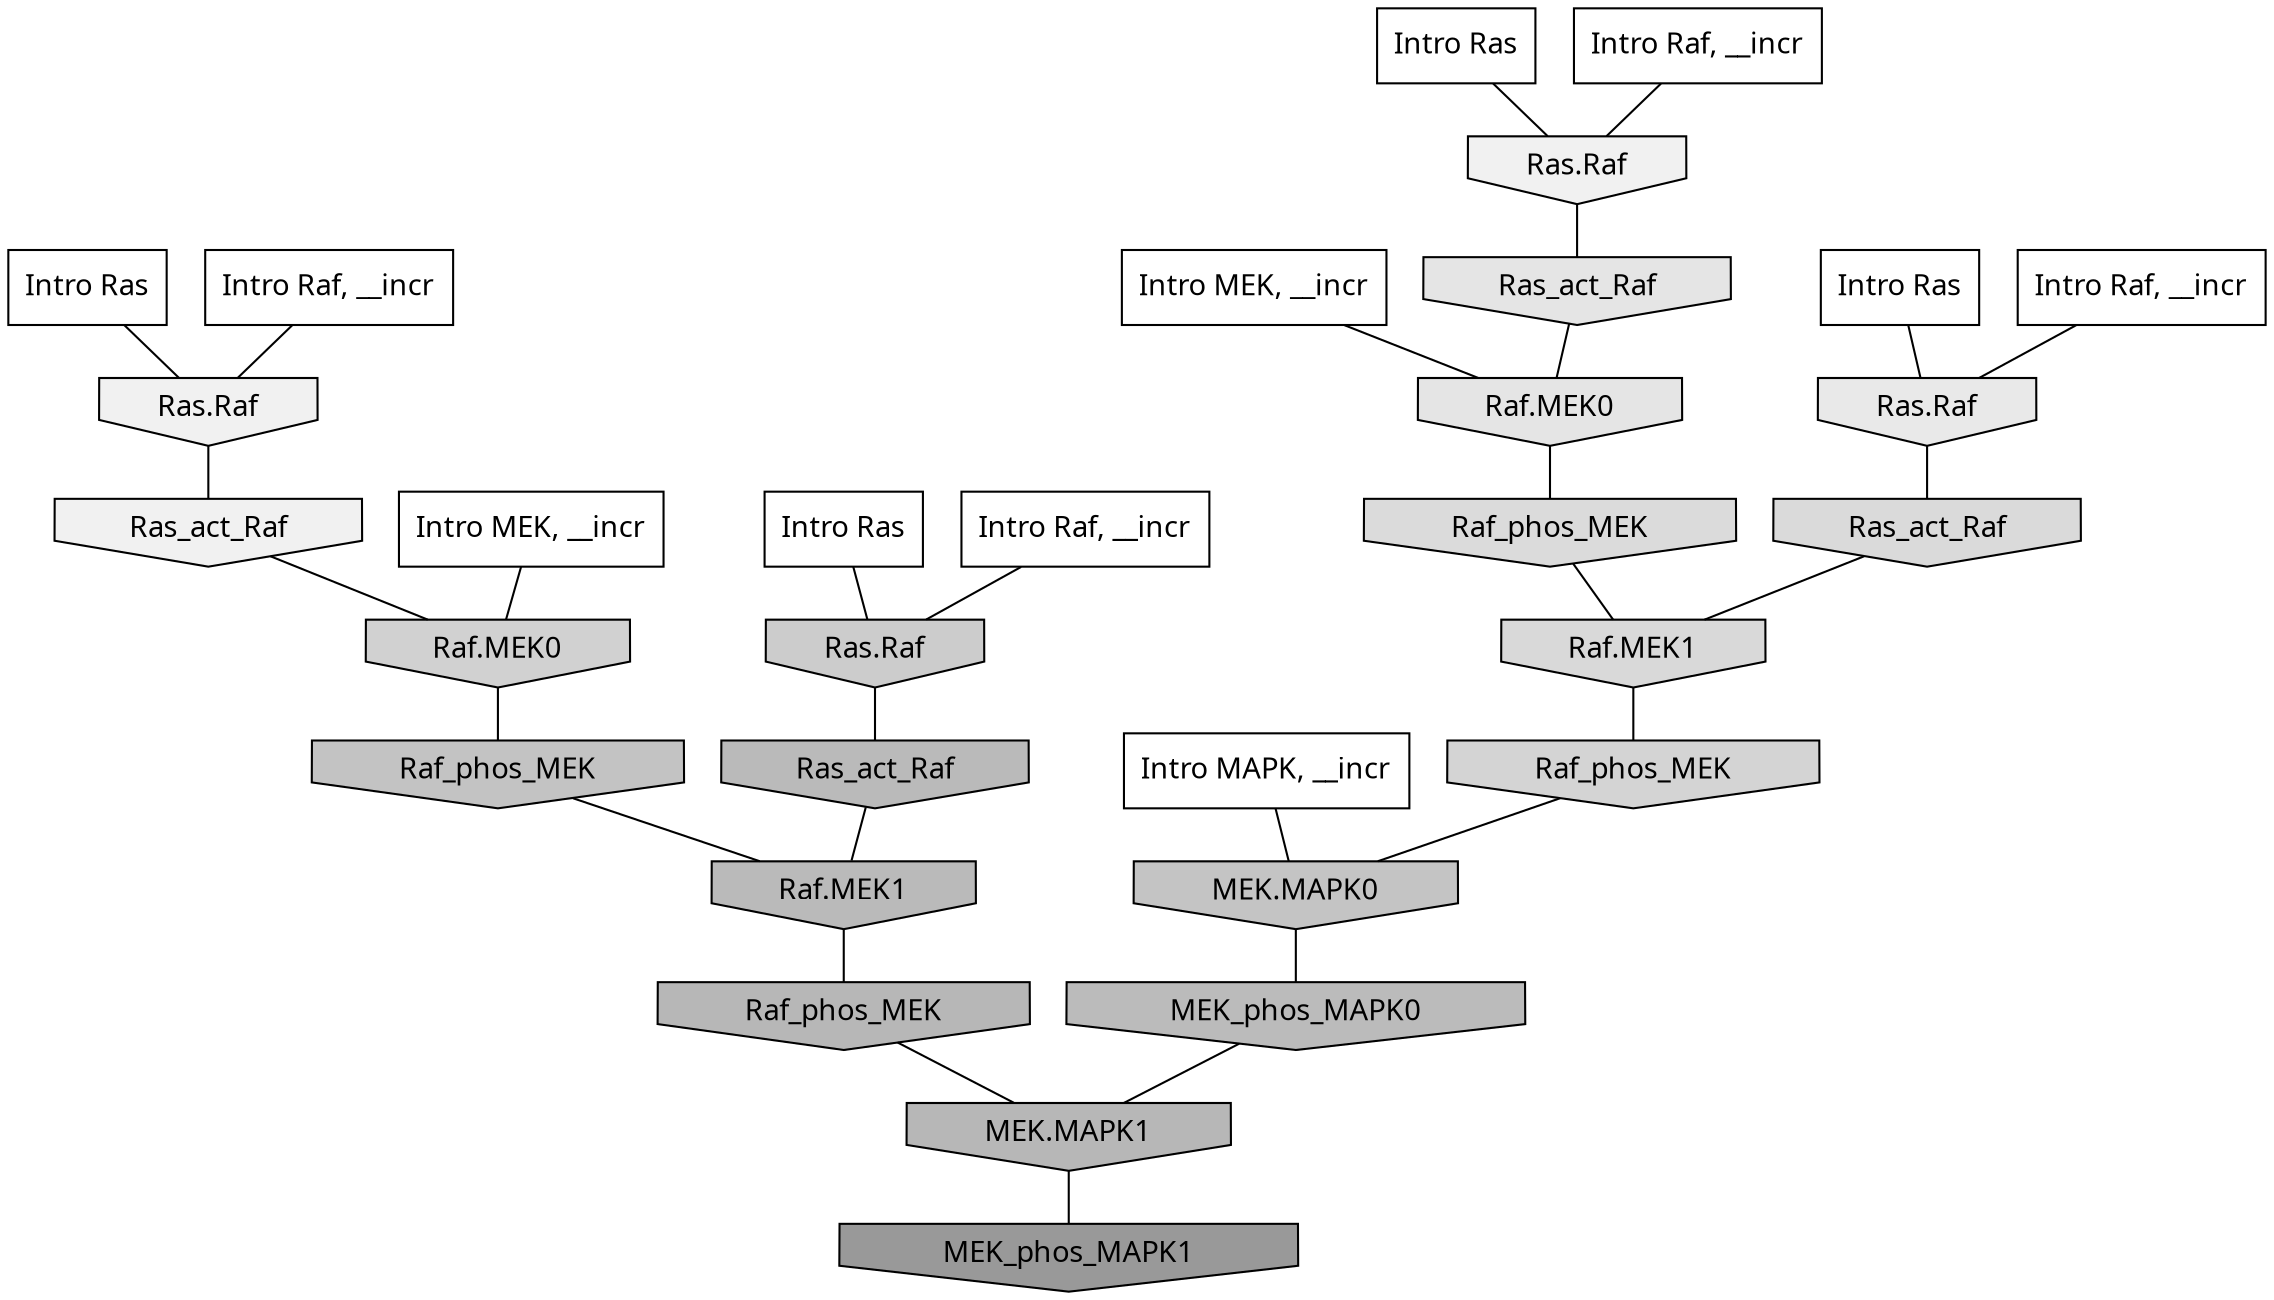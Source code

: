 digraph G{
  rankdir="TB";
  ranksep=0.30;
  node [fontname="CMU Serif"];
  edge [fontname="CMU Serif"];
  
  3 [label="Intro Ras", shape=rectangle, style=filled, fillcolor="0.000 0.000 1.000"]
  
  15 [label="Intro Ras", shape=rectangle, style=filled, fillcolor="0.000 0.000 1.000"]
  
  64 [label="Intro Ras", shape=rectangle, style=filled, fillcolor="0.000 0.000 1.000"]
  
  71 [label="Intro Ras", shape=rectangle, style=filled, fillcolor="0.000 0.000 1.000"]
  
  407 [label="Intro Raf, __incr", shape=rectangle, style=filled, fillcolor="0.000 0.000 1.000"]
  
  722 [label="Intro Raf, __incr", shape=rectangle, style=filled, fillcolor="0.000 0.000 1.000"]
  
  735 [label="Intro Raf, __incr", shape=rectangle, style=filled, fillcolor="0.000 0.000 1.000"]
  
  1070 [label="Intro Raf, __incr", shape=rectangle, style=filled, fillcolor="0.000 0.000 1.000"]
  
  1282 [label="Intro MEK, __incr", shape=rectangle, style=filled, fillcolor="0.000 0.000 1.000"]
  
  1433 [label="Intro MEK, __incr", shape=rectangle, style=filled, fillcolor="0.000 0.000 1.000"]
  
  2635 [label="Intro MAPK, __incr", shape=rectangle, style=filled, fillcolor="0.000 0.000 1.000"]
  
  3908 [label="Ras.Raf", shape=invhouse, style=filled, fillcolor="0.000 0.000 0.945"]
  
  3946 [label="Ras.Raf", shape=invhouse, style=filled, fillcolor="0.000 0.000 0.943"]
  
  3976 [label="Ras_act_Raf", shape=invhouse, style=filled, fillcolor="0.000 0.000 0.942"]
  
  4538 [label="Ras.Raf", shape=invhouse, style=filled, fillcolor="0.000 0.000 0.912"]
  
  4836 [label="Ras_act_Raf", shape=invhouse, style=filled, fillcolor="0.000 0.000 0.898"]
  
  4839 [label="Raf.MEK0", shape=invhouse, style=filled, fillcolor="0.000 0.000 0.898"]
  
  5690 [label="Raf_phos_MEK", shape=invhouse, style=filled, fillcolor="0.000 0.000 0.857"]
  
  5773 [label="Ras_act_Raf", shape=invhouse, style=filled, fillcolor="0.000 0.000 0.854"]
  
  5935 [label="Raf.MEK1", shape=invhouse, style=filled, fillcolor="0.000 0.000 0.848"]
  
  6363 [label="Raf_phos_MEK", shape=invhouse, style=filled, fillcolor="0.000 0.000 0.831"]
  
  6734 [label="Raf.MEK0", shape=invhouse, style=filled, fillcolor="0.000 0.000 0.819"]
  
  7516 [label="Ras.Raf", shape=invhouse, style=filled, fillcolor="0.000 0.000 0.799"]
  
  8817 [label="MEK.MAPK0", shape=invhouse, style=filled, fillcolor="0.000 0.000 0.767"]
  
  8989 [label="Raf_phos_MEK", shape=invhouse, style=filled, fillcolor="0.000 0.000 0.763"]
  
  10820 [label="MEK_phos_MAPK0", shape=invhouse, style=filled, fillcolor="0.000 0.000 0.731"]
  
  11018 [label="Ras_act_Raf", shape=invhouse, style=filled, fillcolor="0.000 0.000 0.728"]
  
  11020 [label="Raf.MEK1", shape=invhouse, style=filled, fillcolor="0.000 0.000 0.728"]
  
  11779 [label="Raf_phos_MEK", shape=invhouse, style=filled, fillcolor="0.000 0.000 0.717"]
  
  11783 [label="MEK.MAPK1", shape=invhouse, style=filled, fillcolor="0.000 0.000 0.717"]
  
  18534 [label="MEK_phos_MAPK1", shape=invhouse, style=filled, fillcolor="0.000 0.000 0.600"]
  
  
  11783 -> 18534 [dir=none, color="0.000 0.000 0.000"] 
  11779 -> 11783 [dir=none, color="0.000 0.000 0.000"] 
  11020 -> 11779 [dir=none, color="0.000 0.000 0.000"] 
  11018 -> 11020 [dir=none, color="0.000 0.000 0.000"] 
  10820 -> 11783 [dir=none, color="0.000 0.000 0.000"] 
  8989 -> 11020 [dir=none, color="0.000 0.000 0.000"] 
  8817 -> 10820 [dir=none, color="0.000 0.000 0.000"] 
  7516 -> 11018 [dir=none, color="0.000 0.000 0.000"] 
  6734 -> 8989 [dir=none, color="0.000 0.000 0.000"] 
  6363 -> 8817 [dir=none, color="0.000 0.000 0.000"] 
  5935 -> 6363 [dir=none, color="0.000 0.000 0.000"] 
  5773 -> 5935 [dir=none, color="0.000 0.000 0.000"] 
  5690 -> 5935 [dir=none, color="0.000 0.000 0.000"] 
  4839 -> 5690 [dir=none, color="0.000 0.000 0.000"] 
  4836 -> 4839 [dir=none, color="0.000 0.000 0.000"] 
  4538 -> 5773 [dir=none, color="0.000 0.000 0.000"] 
  3976 -> 6734 [dir=none, color="0.000 0.000 0.000"] 
  3946 -> 3976 [dir=none, color="0.000 0.000 0.000"] 
  3908 -> 4836 [dir=none, color="0.000 0.000 0.000"] 
  2635 -> 8817 [dir=none, color="0.000 0.000 0.000"] 
  1433 -> 6734 [dir=none, color="0.000 0.000 0.000"] 
  1282 -> 4839 [dir=none, color="0.000 0.000 0.000"] 
  1070 -> 4538 [dir=none, color="0.000 0.000 0.000"] 
  735 -> 3908 [dir=none, color="0.000 0.000 0.000"] 
  722 -> 3946 [dir=none, color="0.000 0.000 0.000"] 
  407 -> 7516 [dir=none, color="0.000 0.000 0.000"] 
  71 -> 3908 [dir=none, color="0.000 0.000 0.000"] 
  64 -> 4538 [dir=none, color="0.000 0.000 0.000"] 
  15 -> 7516 [dir=none, color="0.000 0.000 0.000"] 
  3 -> 3946 [dir=none, color="0.000 0.000 0.000"] 
  
  }
